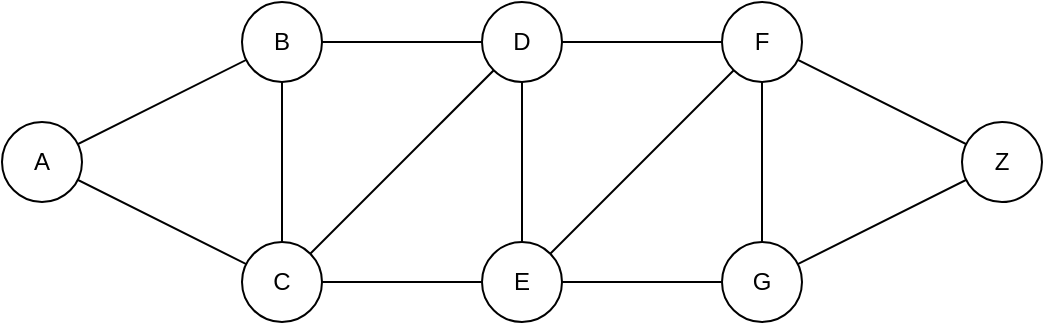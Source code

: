 <mxfile version="26.0.4">
  <diagram name="Page-1" id="TMoFdE-1pfGjDBiYzTVH">
    <mxGraphModel dx="1173" dy="698" grid="1" gridSize="10" guides="1" tooltips="1" connect="1" arrows="1" fold="1" page="1" pageScale="1" pageWidth="850" pageHeight="1100" math="0" shadow="0">
      <root>
        <mxCell id="0" />
        <mxCell id="1" parent="0" />
        <mxCell id="4t8TNOY-oixhN25wSjqf-1" value="" style="whiteSpace=wrap;html=1;aspect=fixed;" vertex="1" parent="1">
          <mxGeometry x="320" y="240" width="120" height="120" as="geometry" />
        </mxCell>
        <mxCell id="4t8TNOY-oixhN25wSjqf-2" value="" style="triangle;whiteSpace=wrap;html=1;" vertex="1" parent="1">
          <mxGeometry x="560" y="240" width="120" height="120" as="geometry" />
        </mxCell>
        <mxCell id="4t8TNOY-oixhN25wSjqf-3" value="" style="triangle;whiteSpace=wrap;html=1;rotation=-180;" vertex="1" parent="1">
          <mxGeometry x="200" y="240" width="120" height="120" as="geometry" />
        </mxCell>
        <mxCell id="4t8TNOY-oixhN25wSjqf-5" value="" style="endArrow=none;html=1;rounded=0;exitX=0;exitY=1;exitDx=0;exitDy=0;entryX=1;entryY=0;entryDx=0;entryDy=0;" edge="1" parent="1" source="4t8TNOY-oixhN25wSjqf-1" target="4t8TNOY-oixhN25wSjqf-1">
          <mxGeometry width="50" height="50" relative="1" as="geometry">
            <mxPoint x="400" y="390" as="sourcePoint" />
            <mxPoint x="450" y="340" as="targetPoint" />
          </mxGeometry>
        </mxCell>
        <mxCell id="4t8TNOY-oixhN25wSjqf-6" value="" style="whiteSpace=wrap;html=1;aspect=fixed;" vertex="1" parent="1">
          <mxGeometry x="440" y="240" width="120" height="120" as="geometry" />
        </mxCell>
        <mxCell id="4t8TNOY-oixhN25wSjqf-7" value="" style="endArrow=none;html=1;rounded=0;exitX=0;exitY=1;exitDx=0;exitDy=0;entryX=1;entryY=0;entryDx=0;entryDy=0;" edge="1" parent="1" source="4t8TNOY-oixhN25wSjqf-6" target="4t8TNOY-oixhN25wSjqf-6">
          <mxGeometry width="50" height="50" relative="1" as="geometry">
            <mxPoint x="400" y="290" as="sourcePoint" />
            <mxPoint x="450" y="240" as="targetPoint" />
          </mxGeometry>
        </mxCell>
        <mxCell id="4t8TNOY-oixhN25wSjqf-8" value="D" style="ellipse;whiteSpace=wrap;html=1;aspect=fixed;" vertex="1" parent="1">
          <mxGeometry x="420" y="220" width="40" height="40" as="geometry" />
        </mxCell>
        <mxCell id="4t8TNOY-oixhN25wSjqf-10" value="E" style="ellipse;whiteSpace=wrap;html=1;aspect=fixed;" vertex="1" parent="1">
          <mxGeometry x="420" y="340" width="40" height="40" as="geometry" />
        </mxCell>
        <mxCell id="4t8TNOY-oixhN25wSjqf-11" value="C" style="ellipse;whiteSpace=wrap;html=1;aspect=fixed;" vertex="1" parent="1">
          <mxGeometry x="300" y="340" width="40" height="40" as="geometry" />
        </mxCell>
        <mxCell id="4t8TNOY-oixhN25wSjqf-12" value="A" style="ellipse;whiteSpace=wrap;html=1;aspect=fixed;" vertex="1" parent="1">
          <mxGeometry x="180" y="280" width="40" height="40" as="geometry" />
        </mxCell>
        <mxCell id="4t8TNOY-oixhN25wSjqf-14" value="B" style="ellipse;whiteSpace=wrap;html=1;aspect=fixed;" vertex="1" parent="1">
          <mxGeometry x="300" y="220" width="40" height="40" as="geometry" />
        </mxCell>
        <mxCell id="4t8TNOY-oixhN25wSjqf-15" value="F" style="ellipse;whiteSpace=wrap;html=1;aspect=fixed;" vertex="1" parent="1">
          <mxGeometry x="540" y="220" width="40" height="40" as="geometry" />
        </mxCell>
        <mxCell id="4t8TNOY-oixhN25wSjqf-16" value="G" style="ellipse;whiteSpace=wrap;html=1;aspect=fixed;" vertex="1" parent="1">
          <mxGeometry x="540" y="340" width="40" height="40" as="geometry" />
        </mxCell>
        <mxCell id="4t8TNOY-oixhN25wSjqf-17" value="Z" style="ellipse;whiteSpace=wrap;html=1;aspect=fixed;" vertex="1" parent="1">
          <mxGeometry x="660" y="280" width="40" height="40" as="geometry" />
        </mxCell>
      </root>
    </mxGraphModel>
  </diagram>
</mxfile>
